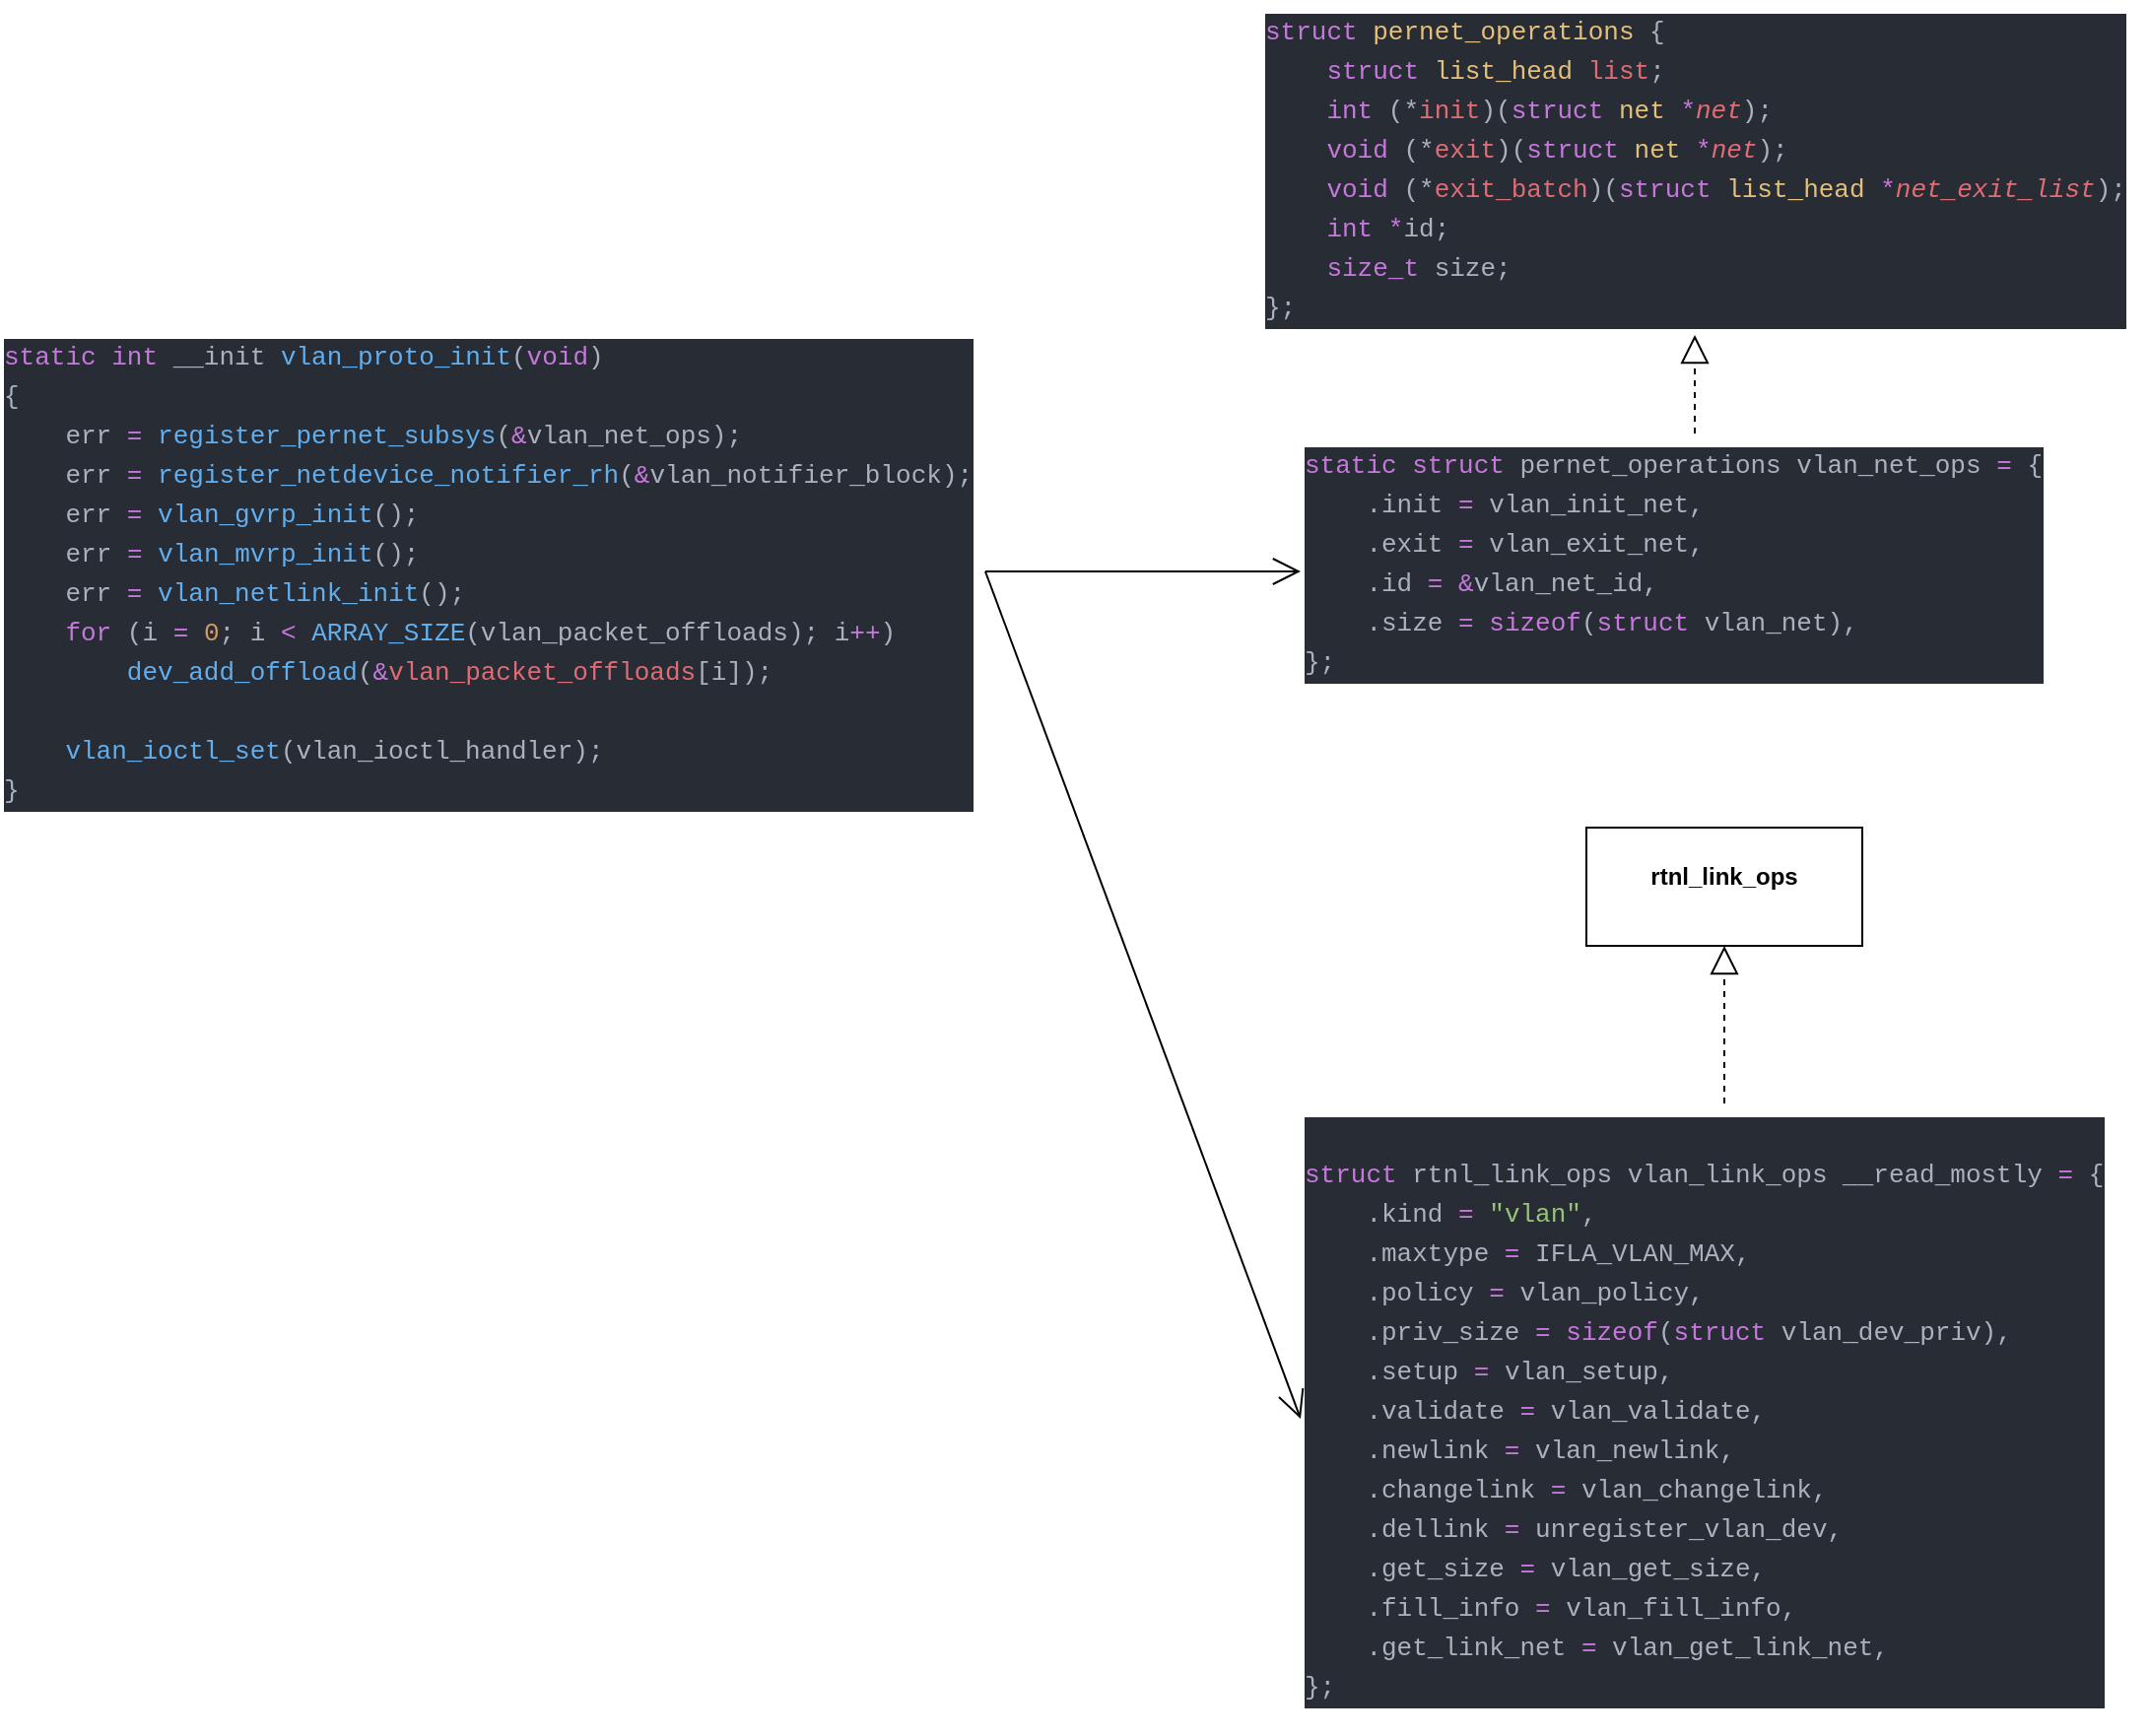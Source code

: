 <mxfile version="13.1.3">
    <diagram id="6hGFLwfOUW9BJ-s0fimq" name="Page-1">
        <mxGraphModel dx="1185" dy="785" grid="1" gridSize="10" guides="1" tooltips="1" connect="1" arrows="1" fold="1" page="1" pageScale="1" pageWidth="827" pageHeight="1169" math="0" shadow="0">
            <root>
                <mxCell id="0"/>
                <mxCell id="1" parent="0"/>
                <mxCell id="2" value="&lt;div style=&quot;background-color: rgb(40 , 44 , 52) ; font-family: &amp;#34;monaco&amp;#34; , &amp;#34;menlo&amp;#34; , &amp;#34;monaco&amp;#34; , &amp;#34;courier new&amp;#34; , monospace ; font-weight: normal ; font-size: 13px ; line-height: 20px&quot;&gt;&lt;div style=&quot;color: rgb(171 , 178 , 191)&quot;&gt;&lt;span style=&quot;color: #c678dd&quot;&gt;static&lt;/span&gt;&lt;span style=&quot;color: #abb2bf&quot;&gt; &lt;/span&gt;&lt;span style=&quot;color: #c678dd&quot;&gt;int&lt;/span&gt;&lt;span style=&quot;color: #abb2bf&quot;&gt; __init &lt;/span&gt;&lt;span style=&quot;color: #61afef&quot;&gt;vlan_proto_init&lt;/span&gt;&lt;span style=&quot;color: #abb2bf&quot;&gt;(&lt;/span&gt;&lt;span style=&quot;color: #c678dd&quot;&gt;void&lt;/span&gt;&lt;span style=&quot;color: #abb2bf&quot;&gt;)&lt;/span&gt;&lt;/div&gt;&lt;div style=&quot;color: rgb(171 , 178 , 191)&quot;&gt;&lt;span style=&quot;color: #abb2bf&quot;&gt;{&lt;/span&gt;&lt;/div&gt;&lt;div style=&quot;color: rgb(171 , 178 , 191)&quot;&gt;&lt;span style=&quot;color: #abb2bf&quot;&gt;&amp;nbsp; &amp;nbsp; err &lt;/span&gt;&lt;span style=&quot;color: #c678dd&quot;&gt;=&lt;/span&gt;&lt;span style=&quot;color: #abb2bf&quot;&gt; &lt;/span&gt;&lt;span style=&quot;color: #61afef&quot;&gt;register_pernet_subsys&lt;/span&gt;&lt;span style=&quot;color: #abb2bf&quot;&gt;(&lt;/span&gt;&lt;span style=&quot;color: #c678dd&quot;&gt;&amp;amp;&lt;/span&gt;&lt;span style=&quot;color: #abb2bf&quot;&gt;vlan_net_ops);&lt;/span&gt;&lt;/div&gt;&lt;div style=&quot;color: rgb(171 , 178 , 191)&quot;&gt;&lt;span style=&quot;color: #abb2bf&quot;&gt;&amp;nbsp; &amp;nbsp; err &lt;/span&gt;&lt;span style=&quot;color: #c678dd&quot;&gt;=&lt;/span&gt;&lt;span style=&quot;color: #abb2bf&quot;&gt; &lt;/span&gt;&lt;span style=&quot;color: #61afef&quot;&gt;register_netdevice_notifier_rh&lt;/span&gt;&lt;span style=&quot;color: #abb2bf&quot;&gt;(&lt;/span&gt;&lt;span style=&quot;color: #c678dd&quot;&gt;&amp;amp;&lt;/span&gt;&lt;span style=&quot;color: #abb2bf&quot;&gt;vlan_notifier_block);&lt;/span&gt;&lt;/div&gt;&lt;div style=&quot;color: rgb(171 , 178 , 191)&quot;&gt;&lt;span style=&quot;color: #abb2bf&quot;&gt;&amp;nbsp; &amp;nbsp; err &lt;/span&gt;&lt;span style=&quot;color: #c678dd&quot;&gt;=&lt;/span&gt;&lt;span style=&quot;color: #abb2bf&quot;&gt; &lt;/span&gt;&lt;span style=&quot;color: #61afef&quot;&gt;vlan_gvrp_init&lt;/span&gt;&lt;span style=&quot;color: #abb2bf&quot;&gt;();&lt;/span&gt;&lt;/div&gt;&lt;div&gt;&lt;font color=&quot;#c678dd&quot;&gt;&amp;nbsp; &amp;nbsp;&amp;nbsp;&lt;/font&gt;&lt;font color=&quot;#abb2bf&quot;&gt;err &lt;/font&gt;&lt;span style=&quot;color: rgb(198 , 120 , 221)&quot;&gt;=&lt;/span&gt; &lt;span style=&quot;color: rgb(97 , 175 , 239)&quot;&gt;vlan_mvrp_init&lt;/span&gt;&lt;font color=&quot;#abb2bf&quot;&gt;();&lt;/font&gt;&lt;br&gt;&lt;/div&gt;&lt;div style=&quot;color: rgb(171 , 178 , 191)&quot;&gt;&amp;nbsp; &amp;nbsp; err &lt;span style=&quot;color: rgb(198 , 120 , 221)&quot;&gt;=&lt;/span&gt; &lt;span style=&quot;color: rgb(97 , 175 , 239)&quot;&gt;vlan_netlink_init&lt;/span&gt;();&lt;/div&gt;&lt;div style=&quot;color: rgb(171 , 178 , 191)&quot;&gt;&lt;span style=&quot;color: #abb2bf&quot;&gt;&lt;/span&gt;&lt;span style=&quot;color: #c678dd&quot;&gt;&amp;nbsp; &amp;nbsp; for&lt;/span&gt;&lt;span style=&quot;color: #abb2bf&quot;&gt; (i &lt;/span&gt;&lt;span style=&quot;color: #c678dd&quot;&gt;=&lt;/span&gt;&lt;span style=&quot;color: #abb2bf&quot;&gt; &lt;/span&gt;&lt;span style=&quot;color: #d19a66&quot;&gt;0&lt;/span&gt;&lt;span style=&quot;color: #abb2bf&quot;&gt;; i &lt;/span&gt;&lt;span style=&quot;color: #c678dd&quot;&gt;&amp;lt;&lt;/span&gt;&lt;span style=&quot;color: #abb2bf&quot;&gt; &lt;/span&gt;&lt;span style=&quot;color: #61afef&quot;&gt;ARRAY_SIZE&lt;/span&gt;&lt;span style=&quot;color: #abb2bf&quot;&gt;(vlan_packet_offloads); i&lt;/span&gt;&lt;span style=&quot;color: #c678dd&quot;&gt;++&lt;/span&gt;&lt;span style=&quot;color: #abb2bf&quot;&gt;)&lt;/span&gt;&lt;/div&gt;&lt;div style=&quot;color: rgb(171 , 178 , 191)&quot;&gt;&lt;span style=&quot;color: #abb2bf&quot;&gt;&lt;/span&gt;&lt;span style=&quot;color: #61afef&quot;&gt;&amp;nbsp; &amp;nbsp; &amp;nbsp; &amp;nbsp; dev_add_offload&lt;/span&gt;&lt;span style=&quot;color: #abb2bf&quot;&gt;(&lt;/span&gt;&lt;span style=&quot;color: #c678dd&quot;&gt;&amp;amp;&lt;/span&gt;&lt;span style=&quot;color: #e06c75&quot;&gt;vlan_packet_offloads&lt;/span&gt;&lt;span style=&quot;color: #abb2bf&quot;&gt;[i]);&lt;/span&gt;&lt;/div&gt;&lt;br&gt;&lt;div style=&quot;color: rgb(171 , 178 , 191)&quot;&gt;&lt;span style=&quot;color: #abb2bf&quot;&gt;&lt;/span&gt;&lt;span style=&quot;color: #61afef&quot;&gt;&amp;nbsp; &amp;nbsp; vlan_ioctl_set&lt;/span&gt;&lt;span style=&quot;color: #abb2bf&quot;&gt;(vlan_ioctl_handler);&lt;/span&gt;&lt;/div&gt;&lt;div style=&quot;color: rgb(171 , 178 , 191)&quot;&gt;&lt;span style=&quot;color: #abb2bf&quot;&gt;}&lt;/span&gt;&lt;/div&gt;&lt;/div&gt;" style="text;whiteSpace=wrap;html=1;" vertex="1" parent="1">
                    <mxGeometry x="120" y="175" width="500" height="250" as="geometry"/>
                </mxCell>
                <mxCell id="3" value="&lt;div style=&quot;color: rgb(171 , 178 , 191) ; background-color: rgb(40 , 44 , 52) ; font-family: &amp;#34;monaco&amp;#34; , &amp;#34;menlo&amp;#34; , &amp;#34;monaco&amp;#34; , &amp;#34;courier new&amp;#34; , monospace ; font-weight: normal ; font-size: 13px ; line-height: 20px&quot;&gt;&lt;div&gt;&lt;span style=&quot;color: #c678dd&quot;&gt;static&lt;/span&gt;&lt;span style=&quot;color: #abb2bf&quot;&gt; &lt;/span&gt;&lt;span style=&quot;color: #c678dd&quot;&gt;struct&lt;/span&gt;&lt;span style=&quot;color: #abb2bf&quot;&gt; pernet_operations vlan_net_ops &lt;/span&gt;&lt;span style=&quot;color: #c678dd&quot;&gt;=&lt;/span&gt;&lt;span style=&quot;color: #abb2bf&quot;&gt; {&lt;/span&gt;&lt;/div&gt;&lt;div&gt;&lt;span style=&quot;color: #abb2bf&quot;&gt;&amp;nbsp; &amp;nbsp; .init &lt;/span&gt;&lt;span style=&quot;color: #c678dd&quot;&gt;=&lt;/span&gt;&lt;span style=&quot;color: #abb2bf&quot;&gt; vlan_init_net,&lt;/span&gt;&lt;/div&gt;&lt;div&gt;&lt;span style=&quot;color: #abb2bf&quot;&gt;&amp;nbsp; &amp;nbsp; .exit &lt;/span&gt;&lt;span style=&quot;color: #c678dd&quot;&gt;=&lt;/span&gt;&lt;span style=&quot;color: #abb2bf&quot;&gt; vlan_exit_net,&lt;/span&gt;&lt;/div&gt;&lt;div&gt;&lt;span style=&quot;color: #abb2bf&quot;&gt;&amp;nbsp; &amp;nbsp; .id   &lt;/span&gt;&lt;span style=&quot;color: #c678dd&quot;&gt;=&lt;/span&gt;&lt;span style=&quot;color: #abb2bf&quot;&gt; &lt;/span&gt;&lt;span style=&quot;color: #c678dd&quot;&gt;&amp;amp;&lt;/span&gt;&lt;span style=&quot;color: #abb2bf&quot;&gt;vlan_net_id,&lt;/span&gt;&lt;/div&gt;&lt;div&gt;&lt;span style=&quot;color: #abb2bf&quot;&gt;&amp;nbsp; &amp;nbsp; .size &lt;/span&gt;&lt;span style=&quot;color: #c678dd&quot;&gt;=&lt;/span&gt;&lt;span style=&quot;color: #abb2bf&quot;&gt; &lt;/span&gt;&lt;span style=&quot;color: #c678dd&quot;&gt;sizeof&lt;/span&gt;&lt;span style=&quot;color: #abb2bf&quot;&gt;(&lt;/span&gt;&lt;span style=&quot;color: #c678dd&quot;&gt;struct&lt;/span&gt;&lt;span style=&quot;color: #abb2bf&quot;&gt; vlan_net),&lt;/span&gt;&lt;/div&gt;&lt;div&gt;&lt;span style=&quot;color: #abb2bf&quot;&gt;};&lt;/span&gt;&lt;/div&gt;&lt;/div&gt;" style="text;whiteSpace=wrap;html=1;" vertex="1" parent="1">
                    <mxGeometry x="780" y="230" width="400" height="140" as="geometry"/>
                </mxCell>
                <mxCell id="4" value="&lt;div style=&quot;color: rgb(171 , 178 , 191) ; background-color: rgb(40 , 44 , 52) ; font-family: &amp;#34;monaco&amp;#34; , &amp;#34;menlo&amp;#34; , &amp;#34;monaco&amp;#34; , &amp;#34;courier new&amp;#34; , monospace ; font-weight: normal ; font-size: 13px ; line-height: 20px&quot;&gt;&lt;div&gt;&lt;span style=&quot;color: #c678dd&quot;&gt;struct&lt;/span&gt;&lt;span style=&quot;color: #abb2bf&quot;&gt; &lt;/span&gt;&lt;span style=&quot;color: #e5c07b&quot;&gt;pernet_operations&lt;/span&gt;&lt;span style=&quot;color: #abb2bf&quot;&gt; {&lt;/span&gt;&lt;/div&gt;&lt;div&gt;&lt;span style=&quot;color: #abb2bf&quot;&gt;&lt;/span&gt;&lt;span style=&quot;color: #c678dd&quot;&gt;&amp;nbsp; &amp;nbsp; struct&lt;/span&gt;&lt;span style=&quot;color: #abb2bf&quot;&gt; &lt;/span&gt;&lt;span style=&quot;color: #e5c07b&quot;&gt;list_head&lt;/span&gt;&lt;span style=&quot;color: #abb2bf&quot;&gt; &lt;/span&gt;&lt;span style=&quot;color: #e06c75&quot;&gt;list&lt;/span&gt;&lt;span style=&quot;color: #abb2bf&quot;&gt;;&lt;/span&gt;&lt;/div&gt;&lt;div&gt;&lt;span style=&quot;color: #abb2bf&quot;&gt;&lt;/span&gt;&lt;span style=&quot;color: #c678dd&quot;&gt;&amp;nbsp; &amp;nbsp; int&lt;/span&gt;&lt;span style=&quot;color: #abb2bf&quot;&gt; (*&lt;/span&gt;&lt;span style=&quot;color: #e06c75&quot;&gt;init&lt;/span&gt;&lt;span style=&quot;color: #abb2bf&quot;&gt;)(&lt;/span&gt;&lt;span style=&quot;color: #c678dd&quot;&gt;struct&lt;/span&gt;&lt;span style=&quot;color: #abb2bf&quot;&gt; &lt;/span&gt;&lt;span style=&quot;color: #e5c07b&quot;&gt;net&lt;/span&gt;&lt;span style=&quot;color: #abb2bf&quot;&gt; &lt;/span&gt;&lt;span style=&quot;color: #c678dd&quot;&gt;*&lt;/span&gt;&lt;span style=&quot;color: #e06c75 ; font-style: italic&quot;&gt;net&lt;/span&gt;&lt;span style=&quot;color: #abb2bf&quot;&gt;);&lt;/span&gt;&lt;/div&gt;&lt;div&gt;&lt;span style=&quot;color: #abb2bf&quot;&gt;&lt;/span&gt;&lt;span style=&quot;color: #c678dd&quot;&gt;&amp;nbsp; &amp;nbsp; void&lt;/span&gt;&lt;span style=&quot;color: #abb2bf&quot;&gt; (*&lt;/span&gt;&lt;span style=&quot;color: #e06c75&quot;&gt;exit&lt;/span&gt;&lt;span style=&quot;color: #abb2bf&quot;&gt;)(&lt;/span&gt;&lt;span style=&quot;color: #c678dd&quot;&gt;struct&lt;/span&gt;&lt;span style=&quot;color: #abb2bf&quot;&gt; &lt;/span&gt;&lt;span style=&quot;color: #e5c07b&quot;&gt;net&lt;/span&gt;&lt;span style=&quot;color: #abb2bf&quot;&gt; &lt;/span&gt;&lt;span style=&quot;color: #c678dd&quot;&gt;*&lt;/span&gt;&lt;span style=&quot;color: #e06c75 ; font-style: italic&quot;&gt;net&lt;/span&gt;&lt;span style=&quot;color: #abb2bf&quot;&gt;);&lt;/span&gt;&lt;/div&gt;&lt;div&gt;&lt;span style=&quot;color: #abb2bf&quot;&gt;&lt;/span&gt;&lt;span style=&quot;color: #c678dd&quot;&gt;&amp;nbsp; &amp;nbsp; void&lt;/span&gt;&lt;span style=&quot;color: #abb2bf&quot;&gt; (*&lt;/span&gt;&lt;span style=&quot;color: #e06c75&quot;&gt;exit_batch&lt;/span&gt;&lt;span style=&quot;color: #abb2bf&quot;&gt;)(&lt;/span&gt;&lt;span style=&quot;color: #c678dd&quot;&gt;struct&lt;/span&gt;&lt;span style=&quot;color: #abb2bf&quot;&gt; &lt;/span&gt;&lt;span style=&quot;color: #e5c07b&quot;&gt;list_head&lt;/span&gt;&lt;span style=&quot;color: #abb2bf&quot;&gt; &lt;/span&gt;&lt;span style=&quot;color: #c678dd&quot;&gt;*&lt;/span&gt;&lt;span style=&quot;color: #e06c75 ; font-style: italic&quot;&gt;net_exit_list&lt;/span&gt;&lt;span style=&quot;color: #abb2bf&quot;&gt;);&lt;/span&gt;&lt;/div&gt;&lt;div&gt;&lt;span style=&quot;color: #abb2bf&quot;&gt;&lt;/span&gt;&lt;span style=&quot;color: #c678dd&quot;&gt;&amp;nbsp; &amp;nbsp; int&lt;/span&gt;&lt;span style=&quot;color: #abb2bf&quot;&gt; &lt;/span&gt;&lt;span style=&quot;color: #c678dd&quot;&gt;*&lt;/span&gt;&lt;span style=&quot;color: #abb2bf&quot;&gt;id;&lt;/span&gt;&lt;/div&gt;&lt;div&gt;&lt;span style=&quot;color: #abb2bf&quot;&gt;&lt;/span&gt;&lt;span style=&quot;color: #c678dd&quot;&gt;&amp;nbsp; &amp;nbsp; size_t&lt;/span&gt;&lt;span style=&quot;color: #abb2bf&quot;&gt; size;&lt;/span&gt;&lt;/div&gt;&lt;div&gt;&lt;span style=&quot;color: #abb2bf&quot;&gt;};&lt;/span&gt;&lt;/div&gt;&lt;/div&gt;" style="text;whiteSpace=wrap;html=1;" vertex="1" parent="1">
                    <mxGeometry x="760" y="10" width="440" height="170" as="geometry"/>
                </mxCell>
                <mxCell id="5" value="" style="endArrow=block;dashed=1;endFill=0;endSize=12;html=1;exitX=0.5;exitY=0;exitDx=0;exitDy=0;entryX=0.5;entryY=1;entryDx=0;entryDy=0;" edge="1" parent="1" source="3" target="4">
                    <mxGeometry width="160" relative="1" as="geometry">
                        <mxPoint x="860" y="210" as="sourcePoint"/>
                        <mxPoint x="1020" y="210" as="targetPoint"/>
                    </mxGeometry>
                </mxCell>
                <mxCell id="6" value="" style="endArrow=open;endFill=1;endSize=12;html=1;entryX=0;entryY=0.5;entryDx=0;entryDy=0;exitX=1;exitY=0.5;exitDx=0;exitDy=0;" edge="1" parent="1" source="2" target="3">
                    <mxGeometry width="160" relative="1" as="geometry">
                        <mxPoint x="380" y="210" as="sourcePoint"/>
                        <mxPoint x="540" y="210" as="targetPoint"/>
                    </mxGeometry>
                </mxCell>
                <mxCell id="7" value="&lt;div style=&quot;color: rgb(171 , 178 , 191) ; background-color: rgb(40 , 44 , 52) ; font-family: &amp;#34;monaco&amp;#34; , &amp;#34;menlo&amp;#34; , &amp;#34;monaco&amp;#34; , &amp;#34;courier new&amp;#34; , monospace ; font-weight: normal ; font-size: 13px ; line-height: 20px&quot;&gt;&lt;br&gt;&lt;div&gt;&lt;span style=&quot;color: #c678dd&quot;&gt;struct&lt;/span&gt;&lt;span style=&quot;color: #abb2bf&quot;&gt; rtnl_link_ops vlan_link_ops __read_mostly &lt;/span&gt;&lt;span style=&quot;color: #c678dd&quot;&gt;=&lt;/span&gt;&lt;span style=&quot;color: #abb2bf&quot;&gt; {&lt;/span&gt;&lt;/div&gt;&lt;div&gt;&lt;span style=&quot;color: #abb2bf&quot;&gt;&amp;nbsp; &amp;nbsp; .kind       &lt;/span&gt;&lt;span style=&quot;color: #c678dd&quot;&gt;=&lt;/span&gt;&lt;span style=&quot;color: #abb2bf&quot;&gt; &lt;/span&gt;&lt;span style=&quot;color: #98c379&quot;&gt;&quot;vlan&quot;&lt;/span&gt;&lt;span style=&quot;color: #abb2bf&quot;&gt;,&lt;/span&gt;&lt;/div&gt;&lt;div&gt;&lt;span style=&quot;color: #abb2bf&quot;&gt;&amp;nbsp; &amp;nbsp; .maxtype    &lt;/span&gt;&lt;span style=&quot;color: #c678dd&quot;&gt;=&lt;/span&gt;&lt;span style=&quot;color: #abb2bf&quot;&gt; IFLA_VLAN_MAX,&lt;/span&gt;&lt;/div&gt;&lt;div&gt;&lt;span style=&quot;color: #abb2bf&quot;&gt;&amp;nbsp; &amp;nbsp; .policy     &lt;/span&gt;&lt;span style=&quot;color: #c678dd&quot;&gt;=&lt;/span&gt;&lt;span style=&quot;color: #abb2bf&quot;&gt; vlan_policy,&lt;/span&gt;&lt;/div&gt;&lt;div&gt;&lt;span style=&quot;color: #abb2bf&quot;&gt;&amp;nbsp; &amp;nbsp; .priv_size  &lt;/span&gt;&lt;span style=&quot;color: #c678dd&quot;&gt;=&lt;/span&gt;&lt;span style=&quot;color: #abb2bf&quot;&gt; &lt;/span&gt;&lt;span style=&quot;color: #c678dd&quot;&gt;sizeof&lt;/span&gt;&lt;span style=&quot;color: #abb2bf&quot;&gt;(&lt;/span&gt;&lt;span style=&quot;color: #c678dd&quot;&gt;struct&lt;/span&gt;&lt;span style=&quot;color: #abb2bf&quot;&gt; vlan_dev_priv),&lt;/span&gt;&lt;/div&gt;&lt;div&gt;&lt;span style=&quot;color: #abb2bf&quot;&gt;&amp;nbsp; &amp;nbsp; .setup      &lt;/span&gt;&lt;span style=&quot;color: #c678dd&quot;&gt;=&lt;/span&gt;&lt;span style=&quot;color: #abb2bf&quot;&gt; vlan_setup,&lt;/span&gt;&lt;/div&gt;&lt;div&gt;&lt;span style=&quot;color: #abb2bf&quot;&gt;&amp;nbsp; &amp;nbsp; .validate   &lt;/span&gt;&lt;span style=&quot;color: #c678dd&quot;&gt;=&lt;/span&gt;&lt;span style=&quot;color: #abb2bf&quot;&gt; vlan_validate,&lt;/span&gt;&lt;/div&gt;&lt;div&gt;&lt;span style=&quot;color: #abb2bf&quot;&gt;&amp;nbsp; &amp;nbsp; .newlink    &lt;/span&gt;&lt;span style=&quot;color: #c678dd&quot;&gt;=&lt;/span&gt;&lt;span style=&quot;color: #abb2bf&quot;&gt; vlan_newlink,&lt;/span&gt;&lt;/div&gt;&lt;div&gt;&lt;span style=&quot;color: #abb2bf&quot;&gt;&amp;nbsp; &amp;nbsp; .changelink &lt;/span&gt;&lt;span style=&quot;color: #c678dd&quot;&gt;=&lt;/span&gt;&lt;span style=&quot;color: #abb2bf&quot;&gt; vlan_changelink,&lt;/span&gt;&lt;/div&gt;&lt;div&gt;&lt;span style=&quot;color: #abb2bf&quot;&gt;&amp;nbsp; &amp;nbsp; .dellink    &lt;/span&gt;&lt;span style=&quot;color: #c678dd&quot;&gt;=&lt;/span&gt;&lt;span style=&quot;color: #abb2bf&quot;&gt; unregister_vlan_dev,&lt;/span&gt;&lt;/div&gt;&lt;div&gt;&lt;span style=&quot;color: #abb2bf&quot;&gt;&amp;nbsp; &amp;nbsp; .get_size   &lt;/span&gt;&lt;span style=&quot;color: #c678dd&quot;&gt;=&lt;/span&gt;&lt;span style=&quot;color: #abb2bf&quot;&gt; vlan_get_size,&lt;/span&gt;&lt;/div&gt;&lt;div&gt;&lt;span style=&quot;color: #abb2bf&quot;&gt;&amp;nbsp; &amp;nbsp; .fill_info  &lt;/span&gt;&lt;span style=&quot;color: #c678dd&quot;&gt;=&lt;/span&gt;&lt;span style=&quot;color: #abb2bf&quot;&gt; vlan_fill_info,&lt;/span&gt;&lt;/div&gt;&lt;div&gt;&lt;span style=&quot;color: #abb2bf&quot;&gt;&amp;nbsp; &amp;nbsp; .get_link_net   &lt;/span&gt;&lt;span style=&quot;color: #c678dd&quot;&gt;=&lt;/span&gt;&lt;span style=&quot;color: #abb2bf&quot;&gt; vlan_get_link_net,&lt;/span&gt;&lt;/div&gt;&lt;div&gt;&lt;span style=&quot;color: #abb2bf&quot;&gt;};&lt;/span&gt;&lt;/div&gt;&lt;/div&gt;" style="text;whiteSpace=wrap;html=1;" vertex="1" parent="1">
                    <mxGeometry x="780" y="570" width="430" height="320" as="geometry"/>
                </mxCell>
                <mxCell id="8" value="" style="endArrow=open;endFill=1;endSize=12;html=1;entryX=0;entryY=0.5;entryDx=0;entryDy=0;exitX=1;exitY=0.5;exitDx=0;exitDy=0;" edge="1" parent="1" source="2" target="7">
                    <mxGeometry width="160" relative="1" as="geometry">
                        <mxPoint x="630" y="310" as="sourcePoint"/>
                        <mxPoint x="790" y="310" as="targetPoint"/>
                    </mxGeometry>
                </mxCell>
                <mxCell id="9" value="&lt;p style=&quot;margin: 0px ; margin-top: 4px ; text-align: center&quot;&gt;&lt;br&gt;&lt;b&gt;rtnl_link_ops&lt;/b&gt;&lt;/p&gt;" style="verticalAlign=top;align=left;overflow=fill;fontSize=12;fontFamily=Helvetica;html=1;" vertex="1" parent="1">
                    <mxGeometry x="925" y="430" width="140" height="60" as="geometry"/>
                </mxCell>
                <mxCell id="11" style="edgeStyle=orthogonalEdgeStyle;rounded=0;orthogonalLoop=1;jettySize=auto;html=1;exitX=0.5;exitY=1;exitDx=0;exitDy=0;" edge="1" parent="1" source="9" target="9">
                    <mxGeometry relative="1" as="geometry"/>
                </mxCell>
                <mxCell id="12" value="" style="endArrow=block;dashed=1;endFill=0;endSize=12;html=1;entryX=0.5;entryY=1;entryDx=0;entryDy=0;" edge="1" parent="1" source="7" target="9">
                    <mxGeometry width="160" relative="1" as="geometry">
                        <mxPoint x="990" y="240" as="sourcePoint"/>
                        <mxPoint x="990" y="190" as="targetPoint"/>
                    </mxGeometry>
                </mxCell>
            </root>
        </mxGraphModel>
    </diagram>
</mxfile>